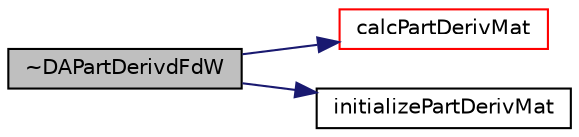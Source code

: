 digraph "~DAPartDerivdFdW"
{
  bgcolor="transparent";
  edge [fontname="Helvetica",fontsize="10",labelfontname="Helvetica",labelfontsize="10"];
  node [fontname="Helvetica",fontsize="10",shape=record];
  rankdir="LR";
  Node2 [label="~DAPartDerivdFdW",height=0.2,width=0.4,color="black", fillcolor="grey75", style="filled", fontcolor="black"];
  Node2 -> Node3 [color="midnightblue",fontsize="10",style="solid",fontname="Helvetica"];
  Node3 [label="calcPartDerivMat",height=0.2,width=0.4,color="red",URL="$classFoam_1_1DAPartDerivdFdW.html#a3f0269fc7ba18e5fbfe29884960e7402",tooltip="compute the partial derivative matrix "];
  Node2 -> Node37 [color="midnightblue",fontsize="10",style="solid",fontname="Helvetica"];
  Node37 [label="initializePartDerivMat",height=0.2,width=0.4,color="black",URL="$classFoam_1_1DAPartDerivdFdW.html#ad0fc03f5435f36411cd5554caa9e21e4",tooltip="initialize partial derivative matrix "];
}
